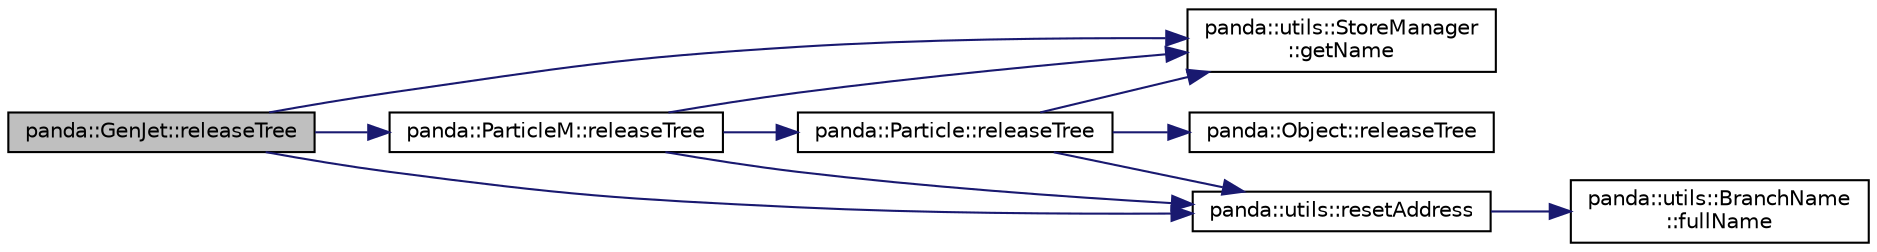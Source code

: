 digraph "panda::GenJet::releaseTree"
{
 // INTERACTIVE_SVG=YES
  edge [fontname="Helvetica",fontsize="10",labelfontname="Helvetica",labelfontsize="10"];
  node [fontname="Helvetica",fontsize="10",shape=record];
  rankdir="LR";
  Node1 [label="panda::GenJet::releaseTree",height=0.2,width=0.4,color="black", fillcolor="grey75", style="filled" fontcolor="black"];
  Node1 -> Node2 [color="midnightblue",fontsize="10",style="solid"];
  Node2 [label="panda::ParticleM::releaseTree",height=0.2,width=0.4,color="black", fillcolor="white", style="filled",URL="$classpanda_1_1ParticleM.html#a0315a281e15ff66329eef5169b162e8e",tooltip="Reset the branch pointer to unlink the branch from this object. "];
  Node2 -> Node3 [color="midnightblue",fontsize="10",style="solid"];
  Node3 [label="panda::Particle::releaseTree",height=0.2,width=0.4,color="black", fillcolor="white", style="filled",URL="$classpanda_1_1Particle.html#a8fb6fa0b4316967da573181262727142",tooltip="Reset the branch pointer to unlink the branch from this object. "];
  Node3 -> Node4 [color="midnightblue",fontsize="10",style="solid"];
  Node4 [label="panda::Object::releaseTree",height=0.2,width=0.4,color="black", fillcolor="white", style="filled",URL="$classpanda_1_1Object.html#aaf58438092b42a89b838ce12c6a23833",tooltip="Reset the branch pointer to unlink the branch from this object. "];
  Node3 -> Node5 [color="midnightblue",fontsize="10",style="solid"];
  Node5 [label="panda::utils::StoreManager\l::getName",height=0.2,width=0.4,color="black", fillcolor="white", style="filled",URL="$classpanda_1_1utils_1_1StoreManager.html#a6f30ec459d951e84a1196b7e2ffdcf49"];
  Node3 -> Node6 [color="midnightblue",fontsize="10",style="solid"];
  Node6 [label="panda::utils::resetAddress",height=0.2,width=0.4,color="black", fillcolor="white", style="filled",URL="$namespacepanda_1_1utils.html#a82a8530e64fbdf917cf9b8659065f98b"];
  Node6 -> Node7 [color="midnightblue",fontsize="10",style="solid"];
  Node7 [label="panda::utils::BranchName\l::fullName",height=0.2,width=0.4,color="black", fillcolor="white", style="filled",URL="$classpanda_1_1utils_1_1BranchName.html#a13958ff4a9d554d2c057c600b4f70412",tooltip="Prepend the branch name with &lt;objName.&gt;. "];
  Node2 -> Node5 [color="midnightblue",fontsize="10",style="solid"];
  Node2 -> Node6 [color="midnightblue",fontsize="10",style="solid"];
  Node1 -> Node5 [color="midnightblue",fontsize="10",style="solid"];
  Node1 -> Node6 [color="midnightblue",fontsize="10",style="solid"];
}
